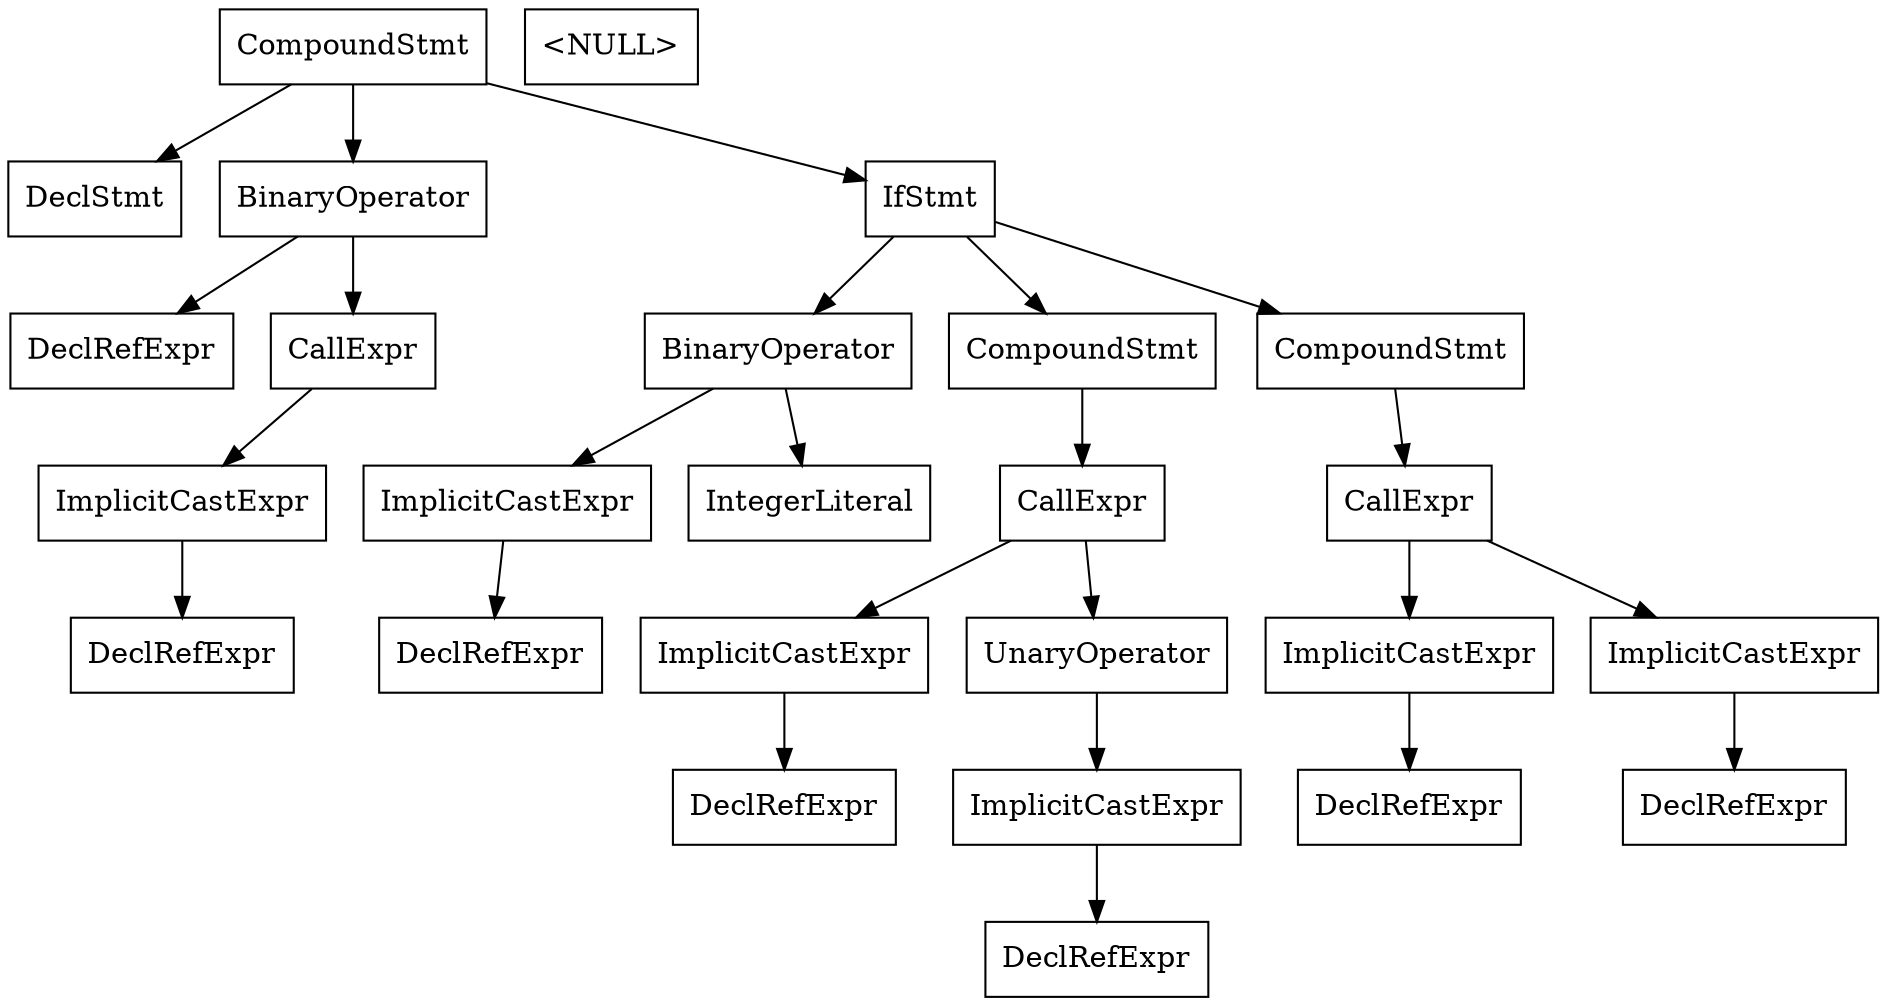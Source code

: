 digraph unnamed {

	Node0xb3ceca8 [shape=record,label="{CompoundStmt}"];
	Node0xb3ceca8 -> Node0xb3ce900;
	Node0xb3ceca8 -> Node0xb3ce9d8;
	Node0xb3ceca8 -> Node0xb3cec70;
	Node0xb3ce900 [shape=record,label="{DeclStmt}"];
	Node0xb3ce9d8 [shape=record,label="{BinaryOperator}"];
	Node0xb3ce9d8 -> Node0xb3ce918;
	Node0xb3ce9d8 -> Node0xb3ce9b0;
	Node0xb3ce918 [shape=record,label="{DeclRefExpr}"];
	Node0xb3ce9b0 [shape=record,label="{CallExpr}"];
	Node0xb3ce9b0 -> Node0xb3ce998;
	Node0xb3ce998 [shape=record,label="{ImplicitCastExpr}"];
	Node0xb3ce998 -> Node0xb3ce940;
	Node0xb3ce940 [shape=record,label="{DeclRefExpr}"];
	Node0xb3cec70 [shape=record,label="{IfStmt}"];
	Node0xb3cec70 -> Node0xb3cea60;
	Node0xb3cec70 -> Node0xb3ceb80;
	Node0xb3cec70 -> Node0xb3cec50;
	Node0x0 [shape=record,label="{\<NULL\>}"];
	Node0xb3cea60 [shape=record,label="{BinaryOperator}"];
	Node0xb3cea60 -> Node0xb3cea48;
	Node0xb3cea60 -> Node0xb3cea28;
	Node0xb3cea48 [shape=record,label="{ImplicitCastExpr}"];
	Node0xb3cea48 -> Node0xb3cea00;
	Node0xb3cea00 [shape=record,label="{DeclRefExpr}"];
	Node0xb3cea28 [shape=record,label="{IntegerLiteral}"];
	Node0xb3ceb80 [shape=record,label="{CompoundStmt}"];
	Node0xb3ceb80 -> Node0xb3ceb50;
	Node0xb3ceb50 [shape=record,label="{CallExpr}"];
	Node0xb3ceb50 -> Node0xb3ceb38;
	Node0xb3ceb50 -> Node0xb3ceaf0;
	Node0xb3ceb38 [shape=record,label="{ImplicitCastExpr}"];
	Node0xb3ceb38 -> Node0xb3cea88;
	Node0xb3cea88 [shape=record,label="{DeclRefExpr}"];
	Node0xb3ceaf0 [shape=record,label="{UnaryOperator}"];
	Node0xb3ceaf0 -> Node0xb3cead8;
	Node0xb3cead8 [shape=record,label="{ImplicitCastExpr}"];
	Node0xb3cead8 -> Node0xb3ceab0;
	Node0xb3ceab0 [shape=record,label="{DeclRefExpr}"];
	Node0xb3cec50 [shape=record,label="{CompoundStmt}"];
	Node0xb3cec50 -> Node0xb3cec08;
	Node0xb3cec08 [shape=record,label="{CallExpr}"];
	Node0xb3cec08 -> Node0xb3cebf0;
	Node0xb3cec08 -> Node0xb3cec38;
	Node0xb3cebf0 [shape=record,label="{ImplicitCastExpr}"];
	Node0xb3cebf0 -> Node0xb3ceba0;
	Node0xb3ceba0 [shape=record,label="{DeclRefExpr}"];
	Node0xb3cec38 [shape=record,label="{ImplicitCastExpr}"];
	Node0xb3cec38 -> Node0xb3cebc8;
	Node0xb3cebc8 [shape=record,label="{DeclRefExpr}"];
}
